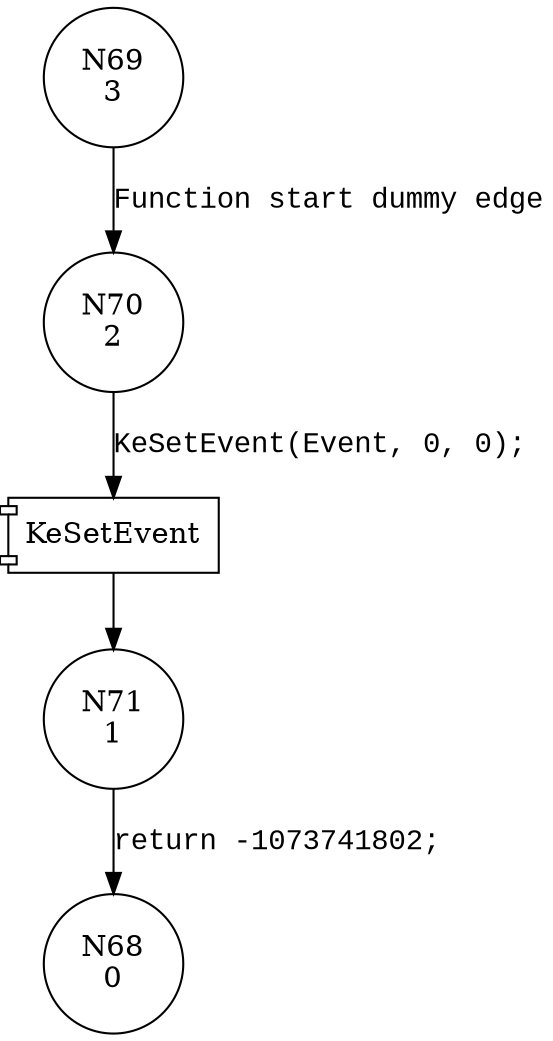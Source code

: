 digraph CdAudioSignalCompletion {
69 [shape="circle" label="N69\n3"]
70 [shape="circle" label="N70\n2"]
71 [shape="circle" label="N71\n1"]
68 [shape="circle" label="N68\n0"]
69 -> 70 [label="Function start dummy edge" fontname="Courier New"]
100040 [shape="component" label="KeSetEvent"]
70 -> 100040 [label="KeSetEvent(Event, 0, 0);" fontname="Courier New"]
100040 -> 71 [label="" fontname="Courier New"]
71 -> 68 [label="return -1073741802;" fontname="Courier New"]
}